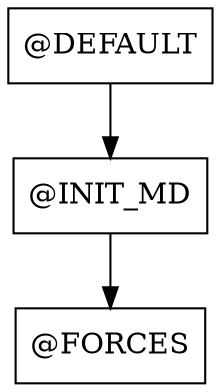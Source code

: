 // Node Report
digraph {
	"@DEFAULT" [label="@DEFAULT" margin=0.1 shape=box]
	"@INIT_MD" [label="@INIT_MD" margin=0.1 shape=box]
	"@INIT_MD_" [label="@FORCES" margin=0.1 shape=box]
	"@DEFAULT" -> "@INIT_MD"
	"@INIT_MD" -> "@INIT_MD_"
}
